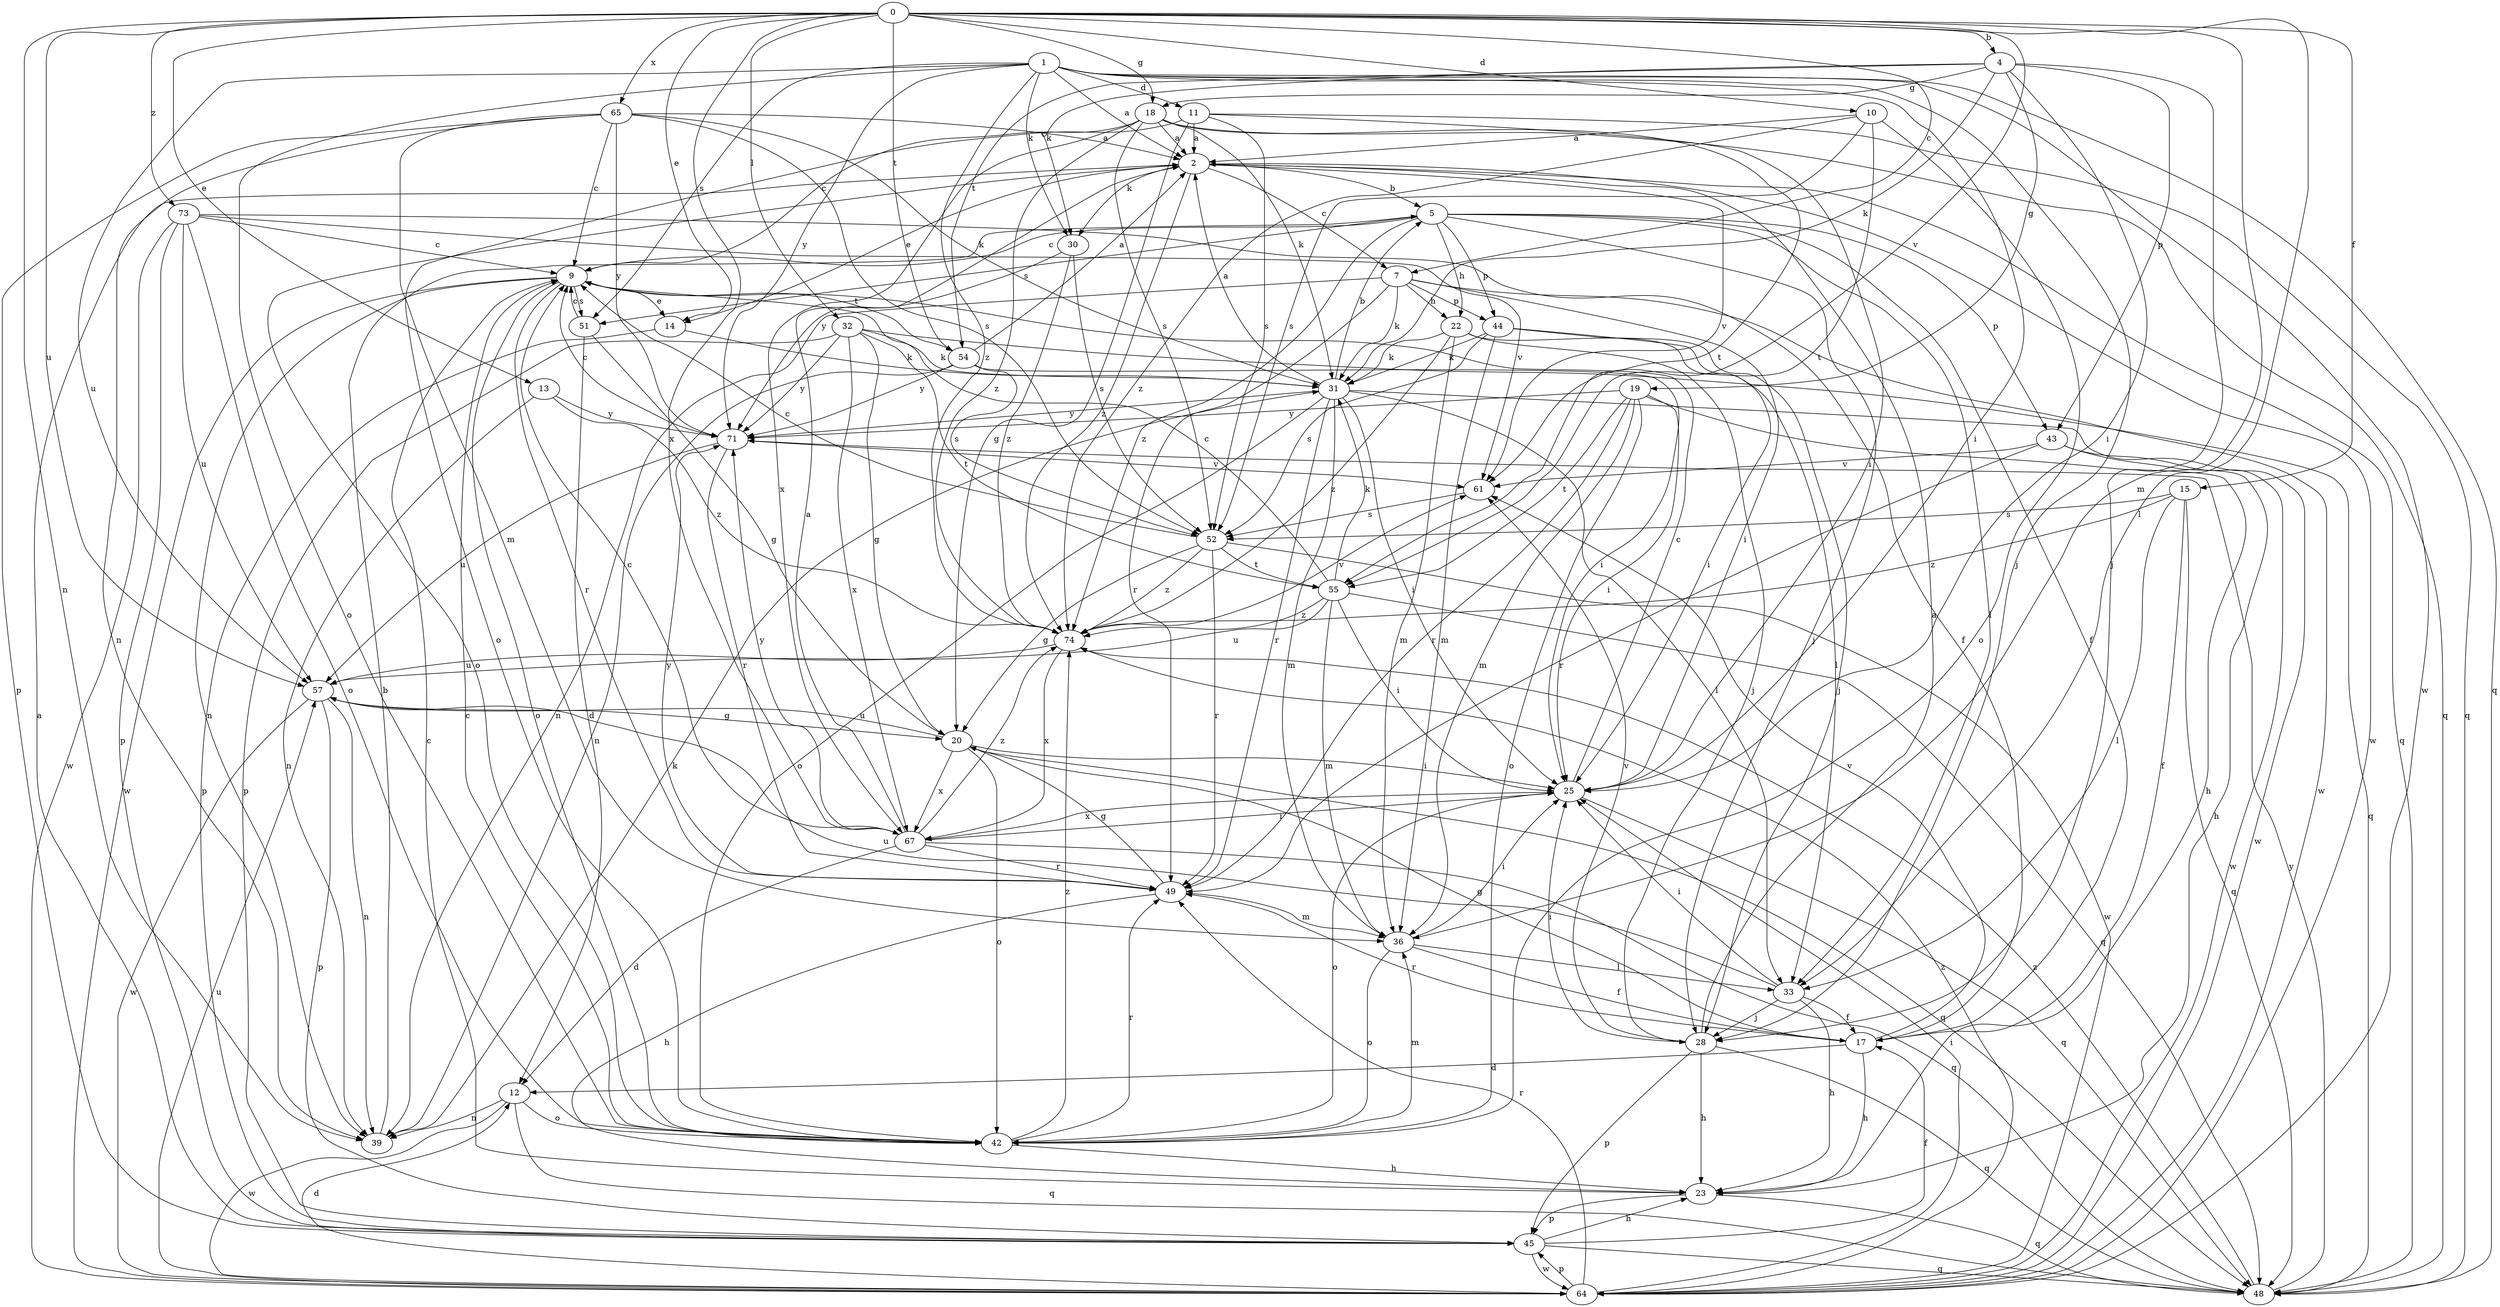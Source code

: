 strict digraph  {
0;
1;
2;
4;
5;
7;
9;
10;
11;
12;
13;
14;
15;
17;
18;
19;
20;
22;
23;
25;
28;
30;
31;
32;
33;
36;
39;
42;
43;
44;
45;
48;
49;
51;
52;
54;
55;
57;
61;
64;
65;
67;
71;
73;
74;
0 -> 4  [label=b];
0 -> 7  [label=c];
0 -> 10  [label=d];
0 -> 13  [label=e];
0 -> 14  [label=e];
0 -> 15  [label=f];
0 -> 18  [label=g];
0 -> 32  [label=l];
0 -> 33  [label=l];
0 -> 36  [label=m];
0 -> 39  [label=n];
0 -> 54  [label=t];
0 -> 57  [label=u];
0 -> 61  [label=v];
0 -> 65  [label=x];
0 -> 67  [label=x];
0 -> 73  [label=z];
1 -> 2  [label=a];
1 -> 11  [label=d];
1 -> 25  [label=i];
1 -> 28  [label=j];
1 -> 30  [label=k];
1 -> 42  [label=o];
1 -> 48  [label=q];
1 -> 51  [label=s];
1 -> 57  [label=u];
1 -> 64  [label=w];
1 -> 71  [label=y];
1 -> 74  [label=z];
2 -> 5  [label=b];
2 -> 7  [label=c];
2 -> 14  [label=e];
2 -> 30  [label=k];
2 -> 42  [label=o];
2 -> 48  [label=q];
2 -> 61  [label=v];
2 -> 64  [label=w];
2 -> 74  [label=z];
4 -> 18  [label=g];
4 -> 19  [label=g];
4 -> 25  [label=i];
4 -> 28  [label=j];
4 -> 30  [label=k];
4 -> 31  [label=k];
4 -> 43  [label=p];
4 -> 54  [label=t];
5 -> 9  [label=c];
5 -> 17  [label=f];
5 -> 22  [label=h];
5 -> 28  [label=j];
5 -> 33  [label=l];
5 -> 43  [label=p];
5 -> 44  [label=p];
5 -> 51  [label=s];
5 -> 74  [label=z];
7 -> 22  [label=h];
7 -> 25  [label=i];
7 -> 31  [label=k];
7 -> 39  [label=n];
7 -> 44  [label=p];
7 -> 49  [label=r];
7 -> 64  [label=w];
9 -> 14  [label=e];
9 -> 39  [label=n];
9 -> 42  [label=o];
9 -> 49  [label=r];
9 -> 51  [label=s];
9 -> 54  [label=t];
9 -> 64  [label=w];
10 -> 2  [label=a];
10 -> 42  [label=o];
10 -> 52  [label=s];
10 -> 55  [label=t];
10 -> 74  [label=z];
11 -> 2  [label=a];
11 -> 20  [label=g];
11 -> 25  [label=i];
11 -> 42  [label=o];
11 -> 48  [label=q];
11 -> 52  [label=s];
12 -> 39  [label=n];
12 -> 42  [label=o];
12 -> 48  [label=q];
12 -> 64  [label=w];
13 -> 39  [label=n];
13 -> 71  [label=y];
13 -> 74  [label=z];
14 -> 31  [label=k];
14 -> 45  [label=p];
15 -> 17  [label=f];
15 -> 33  [label=l];
15 -> 48  [label=q];
15 -> 52  [label=s];
15 -> 74  [label=z];
17 -> 12  [label=d];
17 -> 20  [label=g];
17 -> 23  [label=h];
17 -> 49  [label=r];
17 -> 61  [label=v];
18 -> 2  [label=a];
18 -> 9  [label=c];
18 -> 31  [label=k];
18 -> 48  [label=q];
18 -> 52  [label=s];
18 -> 55  [label=t];
18 -> 67  [label=x];
18 -> 74  [label=z];
19 -> 23  [label=h];
19 -> 25  [label=i];
19 -> 36  [label=m];
19 -> 42  [label=o];
19 -> 49  [label=r];
19 -> 55  [label=t];
19 -> 71  [label=y];
20 -> 25  [label=i];
20 -> 42  [label=o];
20 -> 48  [label=q];
20 -> 57  [label=u];
20 -> 67  [label=x];
22 -> 28  [label=j];
22 -> 31  [label=k];
22 -> 33  [label=l];
22 -> 36  [label=m];
22 -> 74  [label=z];
23 -> 9  [label=c];
23 -> 45  [label=p];
23 -> 48  [label=q];
25 -> 9  [label=c];
25 -> 42  [label=o];
25 -> 48  [label=q];
25 -> 67  [label=x];
28 -> 2  [label=a];
28 -> 23  [label=h];
28 -> 25  [label=i];
28 -> 45  [label=p];
28 -> 48  [label=q];
28 -> 61  [label=v];
30 -> 52  [label=s];
30 -> 71  [label=y];
30 -> 74  [label=z];
31 -> 2  [label=a];
31 -> 5  [label=b];
31 -> 25  [label=i];
31 -> 33  [label=l];
31 -> 36  [label=m];
31 -> 42  [label=o];
31 -> 49  [label=r];
31 -> 64  [label=w];
31 -> 71  [label=y];
32 -> 20  [label=g];
32 -> 31  [label=k];
32 -> 45  [label=p];
32 -> 48  [label=q];
32 -> 55  [label=t];
32 -> 67  [label=x];
32 -> 71  [label=y];
33 -> 17  [label=f];
33 -> 23  [label=h];
33 -> 25  [label=i];
33 -> 28  [label=j];
33 -> 57  [label=u];
36 -> 17  [label=f];
36 -> 25  [label=i];
36 -> 33  [label=l];
36 -> 42  [label=o];
39 -> 5  [label=b];
39 -> 31  [label=k];
42 -> 9  [label=c];
42 -> 23  [label=h];
42 -> 36  [label=m];
42 -> 49  [label=r];
42 -> 74  [label=z];
43 -> 23  [label=h];
43 -> 49  [label=r];
43 -> 61  [label=v];
43 -> 64  [label=w];
44 -> 25  [label=i];
44 -> 28  [label=j];
44 -> 31  [label=k];
44 -> 36  [label=m];
44 -> 52  [label=s];
45 -> 2  [label=a];
45 -> 17  [label=f];
45 -> 23  [label=h];
45 -> 48  [label=q];
45 -> 64  [label=w];
48 -> 71  [label=y];
48 -> 74  [label=z];
49 -> 20  [label=g];
49 -> 23  [label=h];
49 -> 36  [label=m];
49 -> 71  [label=y];
51 -> 9  [label=c];
51 -> 12  [label=d];
51 -> 20  [label=g];
52 -> 9  [label=c];
52 -> 20  [label=g];
52 -> 49  [label=r];
52 -> 55  [label=t];
52 -> 64  [label=w];
52 -> 74  [label=z];
54 -> 2  [label=a];
54 -> 25  [label=i];
54 -> 39  [label=n];
54 -> 52  [label=s];
54 -> 71  [label=y];
55 -> 9  [label=c];
55 -> 25  [label=i];
55 -> 31  [label=k];
55 -> 36  [label=m];
55 -> 48  [label=q];
55 -> 57  [label=u];
55 -> 74  [label=z];
57 -> 20  [label=g];
57 -> 39  [label=n];
57 -> 45  [label=p];
57 -> 64  [label=w];
61 -> 52  [label=s];
64 -> 12  [label=d];
64 -> 25  [label=i];
64 -> 45  [label=p];
64 -> 49  [label=r];
64 -> 57  [label=u];
64 -> 74  [label=z];
65 -> 2  [label=a];
65 -> 9  [label=c];
65 -> 31  [label=k];
65 -> 36  [label=m];
65 -> 39  [label=n];
65 -> 45  [label=p];
65 -> 52  [label=s];
65 -> 71  [label=y];
67 -> 2  [label=a];
67 -> 9  [label=c];
67 -> 12  [label=d];
67 -> 25  [label=i];
67 -> 48  [label=q];
67 -> 49  [label=r];
67 -> 71  [label=y];
67 -> 74  [label=z];
71 -> 9  [label=c];
71 -> 49  [label=r];
71 -> 57  [label=u];
71 -> 61  [label=v];
73 -> 9  [label=c];
73 -> 17  [label=f];
73 -> 42  [label=o];
73 -> 45  [label=p];
73 -> 57  [label=u];
73 -> 61  [label=v];
73 -> 64  [label=w];
74 -> 57  [label=u];
74 -> 61  [label=v];
74 -> 67  [label=x];
}

